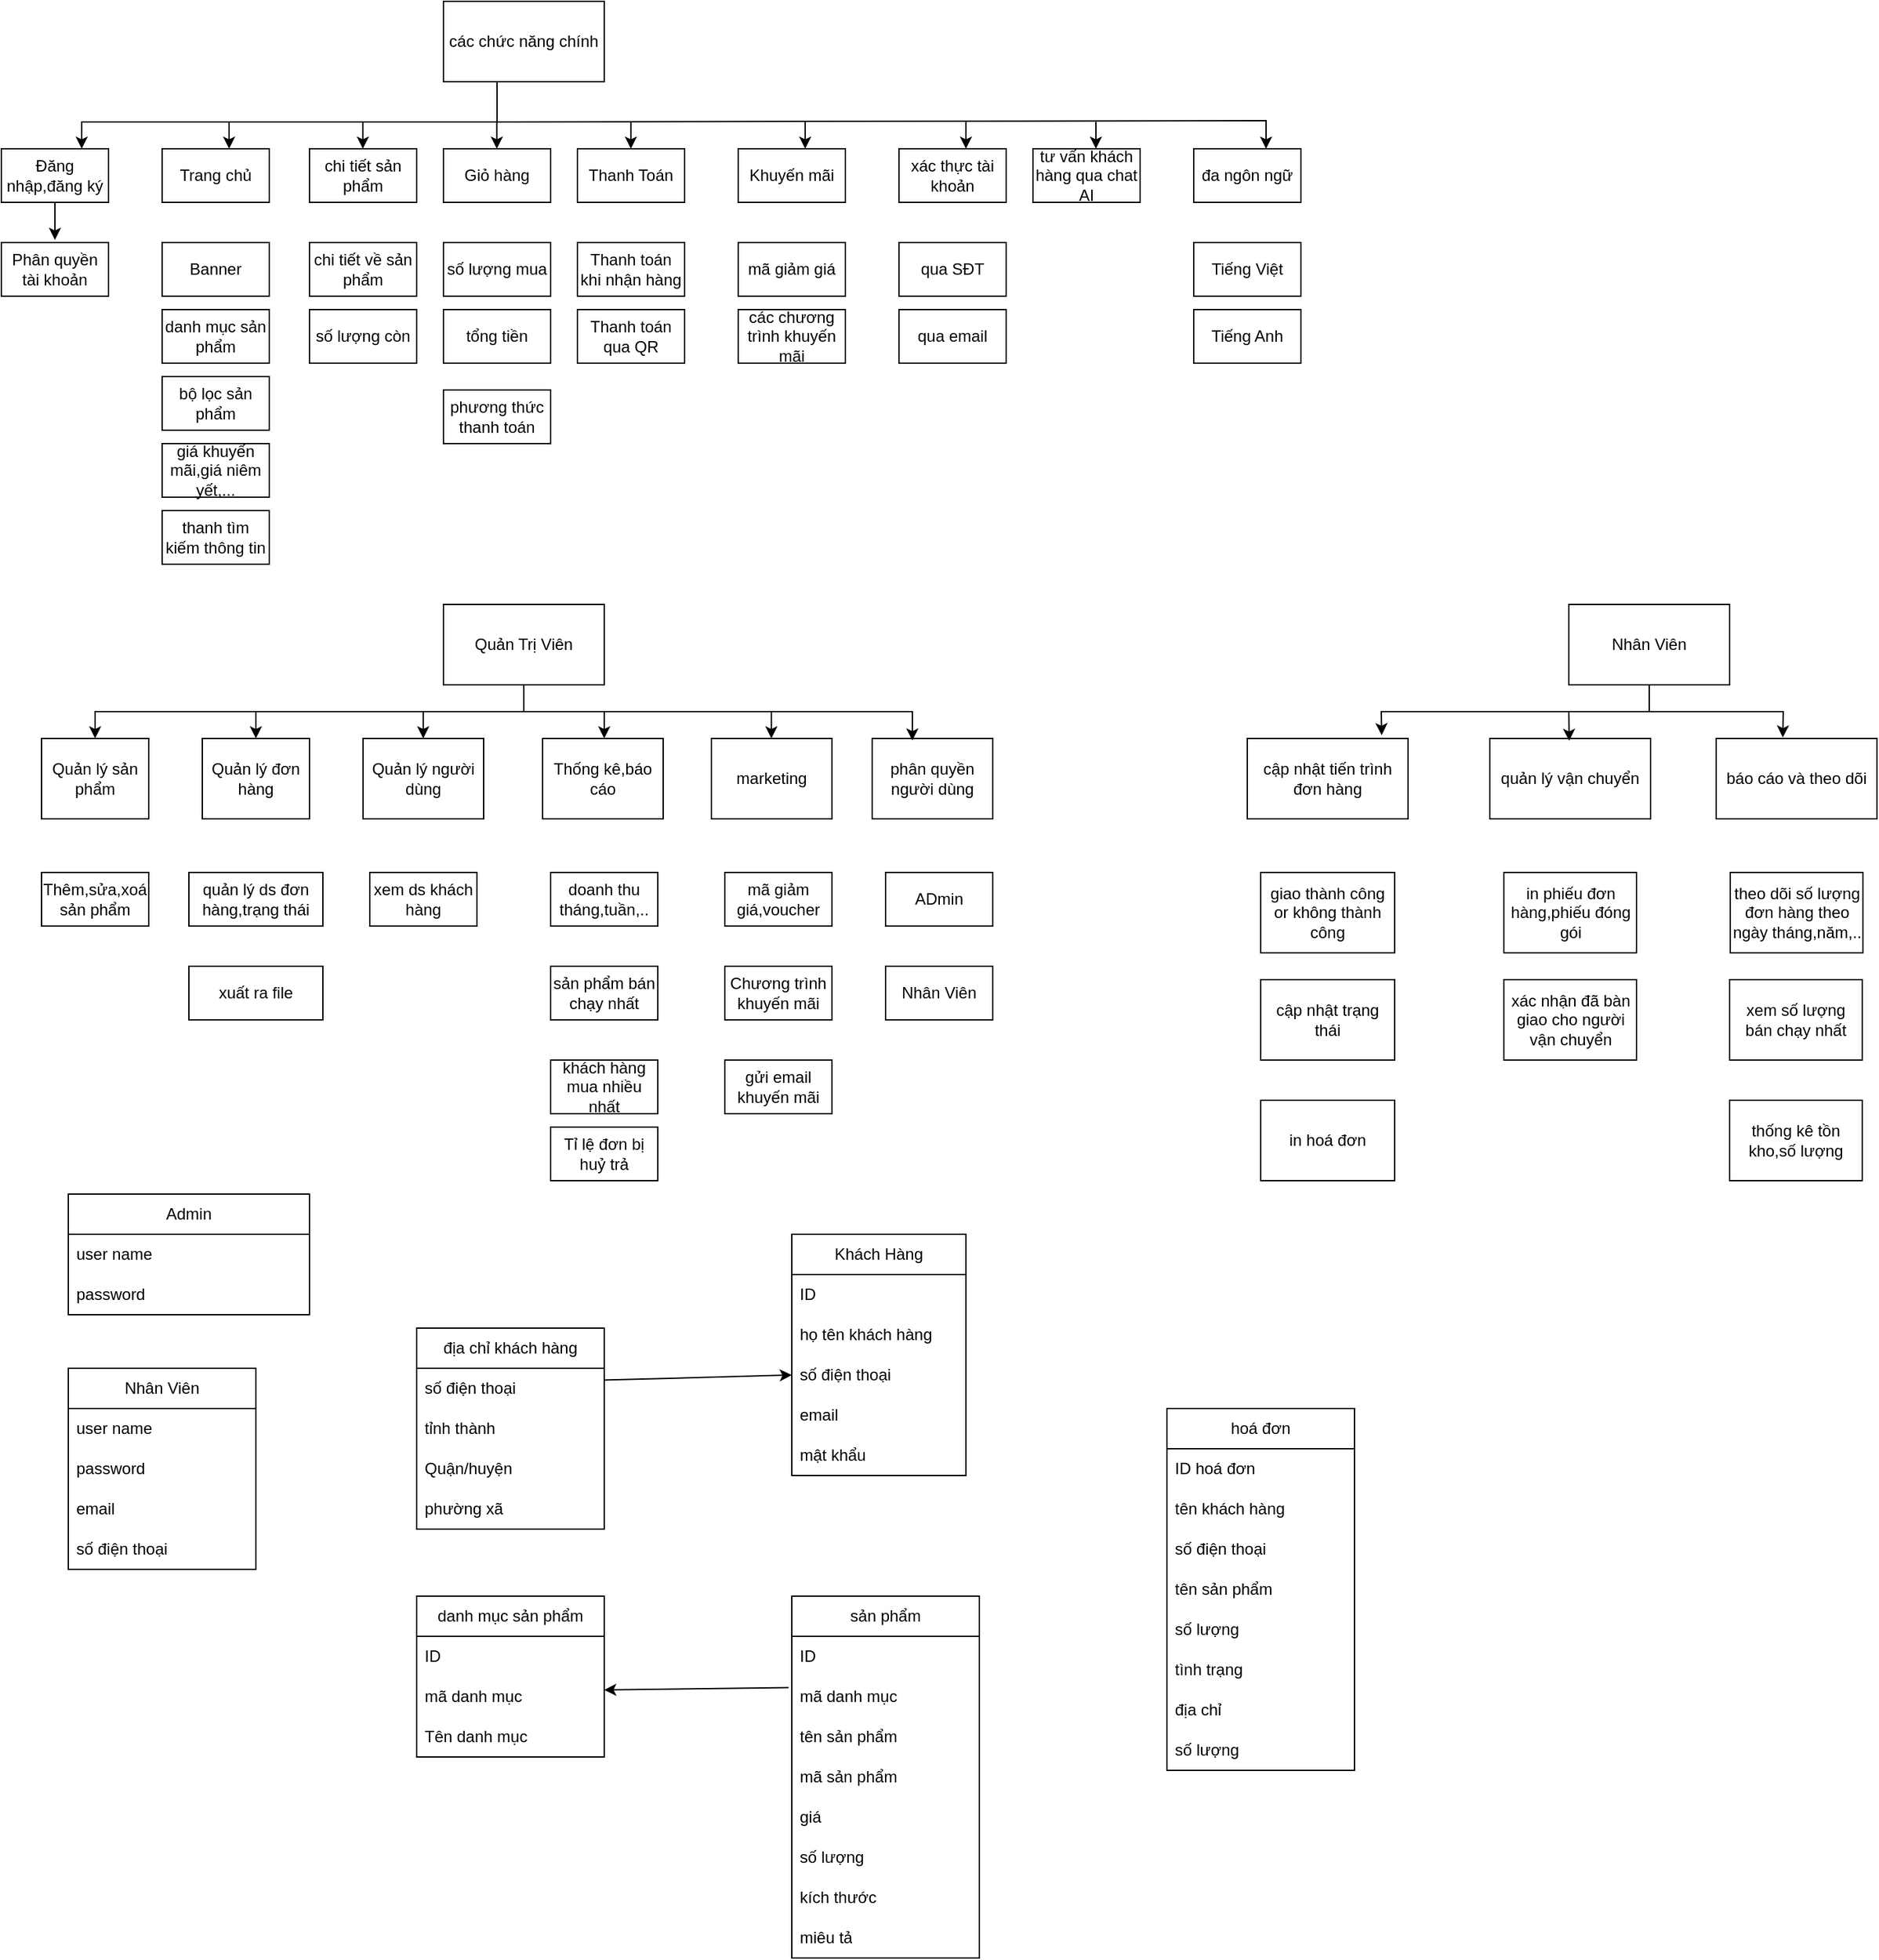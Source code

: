 <mxfile version="26.2.12">
  <diagram name="Trang-1" id="DA8XxobaJN7e4e3qjVVK">
    <mxGraphModel dx="921" dy="497" grid="1" gridSize="10" guides="1" tooltips="1" connect="1" arrows="1" fold="1" page="1" pageScale="1" pageWidth="827" pageHeight="1169" math="0" shadow="0">
      <root>
        <mxCell id="0" />
        <mxCell id="1" parent="0" />
        <mxCell id="ikc5uOmZfoEPTO79Nt4_-1" value="các chức năng chính" style="rounded=0;whiteSpace=wrap;html=1;" parent="1" vertex="1">
          <mxGeometry x="340" y="90" width="120" height="60" as="geometry" />
        </mxCell>
        <mxCell id="ikc5uOmZfoEPTO79Nt4_-2" value="Đăng nhập,đăng ký" style="rounded=0;whiteSpace=wrap;html=1;" parent="1" vertex="1">
          <mxGeometry x="10" y="200" width="80" height="40" as="geometry" />
        </mxCell>
        <mxCell id="ikc5uOmZfoEPTO79Nt4_-3" value="" style="endArrow=classic;html=1;rounded=0;entryX=0.75;entryY=0;entryDx=0;entryDy=0;exitX=0.25;exitY=1;exitDx=0;exitDy=0;" parent="1" target="ikc5uOmZfoEPTO79Nt4_-2" edge="1">
          <mxGeometry width="50" height="50" relative="1" as="geometry">
            <mxPoint x="380" y="150" as="sourcePoint" />
            <mxPoint x="70" y="180" as="targetPoint" />
            <Array as="points">
              <mxPoint x="380" y="180" />
              <mxPoint x="70" y="180" />
            </Array>
          </mxGeometry>
        </mxCell>
        <mxCell id="ikc5uOmZfoEPTO79Nt4_-5" value="Phân quyền tài khoản" style="rounded=0;whiteSpace=wrap;html=1;" parent="1" vertex="1">
          <mxGeometry x="10" y="270" width="80" height="40" as="geometry" />
        </mxCell>
        <mxCell id="ikc5uOmZfoEPTO79Nt4_-6" value="" style="endArrow=classic;html=1;rounded=0;exitX=0.5;exitY=1;exitDx=0;exitDy=0;" parent="1" source="ikc5uOmZfoEPTO79Nt4_-2" edge="1">
          <mxGeometry width="50" height="50" relative="1" as="geometry">
            <mxPoint x="50" y="260" as="sourcePoint" />
            <mxPoint x="50" y="268" as="targetPoint" />
          </mxGeometry>
        </mxCell>
        <mxCell id="ikc5uOmZfoEPTO79Nt4_-7" value="Trang chủ" style="rounded=0;whiteSpace=wrap;html=1;" parent="1" vertex="1">
          <mxGeometry x="130" y="200" width="80" height="40" as="geometry" />
        </mxCell>
        <mxCell id="ikc5uOmZfoEPTO79Nt4_-9" value="" style="endArrow=classic;html=1;rounded=0;exitX=0.5;exitY=1;exitDx=0;exitDy=0;" parent="1" edge="1">
          <mxGeometry width="50" height="50" relative="1" as="geometry">
            <mxPoint x="180" y="180" as="sourcePoint" />
            <mxPoint x="180" y="200" as="targetPoint" />
          </mxGeometry>
        </mxCell>
        <mxCell id="ikc5uOmZfoEPTO79Nt4_-10" value="Banner" style="rounded=0;whiteSpace=wrap;html=1;" parent="1" vertex="1">
          <mxGeometry x="130" y="270" width="80" height="40" as="geometry" />
        </mxCell>
        <mxCell id="ikc5uOmZfoEPTO79Nt4_-11" value="danh mục sản phẩm" style="rounded=0;whiteSpace=wrap;html=1;" parent="1" vertex="1">
          <mxGeometry x="130" y="320" width="80" height="40" as="geometry" />
        </mxCell>
        <mxCell id="ikc5uOmZfoEPTO79Nt4_-12" value="bộ lọc sản phẩm" style="rounded=0;whiteSpace=wrap;html=1;" parent="1" vertex="1">
          <mxGeometry x="130" y="370" width="80" height="40" as="geometry" />
        </mxCell>
        <mxCell id="ikc5uOmZfoEPTO79Nt4_-13" value="thanh tìm kiếm thông tin" style="rounded=0;whiteSpace=wrap;html=1;" parent="1" vertex="1">
          <mxGeometry x="130" y="470" width="80" height="40" as="geometry" />
        </mxCell>
        <mxCell id="ikc5uOmZfoEPTO79Nt4_-14" value="chi tiết sản phẩm" style="rounded=0;whiteSpace=wrap;html=1;" parent="1" vertex="1">
          <mxGeometry x="240" y="200" width="80" height="40" as="geometry" />
        </mxCell>
        <mxCell id="ikc5uOmZfoEPTO79Nt4_-15" value="chi tiết về sản phẩm" style="rounded=0;whiteSpace=wrap;html=1;" parent="1" vertex="1">
          <mxGeometry x="240" y="270" width="80" height="40" as="geometry" />
        </mxCell>
        <mxCell id="ikc5uOmZfoEPTO79Nt4_-16" value="giá khuyến mãi,giá niêm yết,..." style="rounded=0;whiteSpace=wrap;html=1;" parent="1" vertex="1">
          <mxGeometry x="130" y="420" width="80" height="40" as="geometry" />
        </mxCell>
        <mxCell id="ikc5uOmZfoEPTO79Nt4_-17" value="số lượng còn" style="rounded=0;whiteSpace=wrap;html=1;" parent="1" vertex="1">
          <mxGeometry x="240" y="320" width="80" height="40" as="geometry" />
        </mxCell>
        <mxCell id="ikc5uOmZfoEPTO79Nt4_-19" value="Thanh Toán" style="rounded=0;whiteSpace=wrap;html=1;" parent="1" vertex="1">
          <mxGeometry x="440" y="200" width="80" height="40" as="geometry" />
        </mxCell>
        <mxCell id="ikc5uOmZfoEPTO79Nt4_-20" value="Thanh toán khi nhận hàng" style="rounded=0;whiteSpace=wrap;html=1;" parent="1" vertex="1">
          <mxGeometry x="440" y="270" width="80" height="40" as="geometry" />
        </mxCell>
        <mxCell id="ikc5uOmZfoEPTO79Nt4_-21" value="Thanh toán qua QR" style="rounded=0;whiteSpace=wrap;html=1;" parent="1" vertex="1">
          <mxGeometry x="440" y="320" width="80" height="40" as="geometry" />
        </mxCell>
        <mxCell id="ikc5uOmZfoEPTO79Nt4_-22" value="Giỏ hàng" style="rounded=0;whiteSpace=wrap;html=1;" parent="1" vertex="1">
          <mxGeometry x="340" y="200" width="80" height="40" as="geometry" />
        </mxCell>
        <mxCell id="ikc5uOmZfoEPTO79Nt4_-23" value="số lượng mua" style="rounded=0;whiteSpace=wrap;html=1;" parent="1" vertex="1">
          <mxGeometry x="340" y="270" width="80" height="40" as="geometry" />
        </mxCell>
        <mxCell id="ikc5uOmZfoEPTO79Nt4_-24" value="tổng tiền" style="rounded=0;whiteSpace=wrap;html=1;" parent="1" vertex="1">
          <mxGeometry x="340" y="320" width="80" height="40" as="geometry" />
        </mxCell>
        <mxCell id="ikc5uOmZfoEPTO79Nt4_-25" value="phương thức thanh toán" style="rounded=0;whiteSpace=wrap;html=1;" parent="1" vertex="1">
          <mxGeometry x="340" y="380" width="80" height="40" as="geometry" />
        </mxCell>
        <mxCell id="ikc5uOmZfoEPTO79Nt4_-26" value="" style="endArrow=classic;html=1;rounded=0;exitX=0.5;exitY=1;exitDx=0;exitDy=0;" parent="1" edge="1">
          <mxGeometry width="50" height="50" relative="1" as="geometry">
            <mxPoint x="279.83" y="180" as="sourcePoint" />
            <mxPoint x="279.83" y="200" as="targetPoint" />
          </mxGeometry>
        </mxCell>
        <mxCell id="ikc5uOmZfoEPTO79Nt4_-27" value="" style="endArrow=classic;html=1;rounded=0;exitX=0.5;exitY=1;exitDx=0;exitDy=0;" parent="1" edge="1">
          <mxGeometry width="50" height="50" relative="1" as="geometry">
            <mxPoint x="379.83" y="180" as="sourcePoint" />
            <mxPoint x="379.83" y="200" as="targetPoint" />
          </mxGeometry>
        </mxCell>
        <mxCell id="ikc5uOmZfoEPTO79Nt4_-28" value="" style="endArrow=classic;html=1;rounded=0;entryX=0.625;entryY=0.025;entryDx=0;entryDy=0;entryPerimeter=0;" parent="1" edge="1">
          <mxGeometry width="50" height="50" relative="1" as="geometry">
            <mxPoint x="380" y="180" as="sourcePoint" />
            <mxPoint x="954" y="200" as="targetPoint" />
            <Array as="points">
              <mxPoint x="954" y="179" />
            </Array>
          </mxGeometry>
        </mxCell>
        <mxCell id="ikc5uOmZfoEPTO79Nt4_-29" value="" style="endArrow=classic;html=1;rounded=0;exitX=0.5;exitY=1;exitDx=0;exitDy=0;" parent="1" edge="1">
          <mxGeometry width="50" height="50" relative="1" as="geometry">
            <mxPoint x="479.9" y="180" as="sourcePoint" />
            <mxPoint x="479.9" y="200" as="targetPoint" />
          </mxGeometry>
        </mxCell>
        <mxCell id="ikc5uOmZfoEPTO79Nt4_-30" value="Khuyến mãi" style="rounded=0;whiteSpace=wrap;html=1;" parent="1" vertex="1">
          <mxGeometry x="560" y="200" width="80" height="40" as="geometry" />
        </mxCell>
        <mxCell id="ikc5uOmZfoEPTO79Nt4_-31" value="mã giảm giá" style="rounded=0;whiteSpace=wrap;html=1;" parent="1" vertex="1">
          <mxGeometry x="560" y="270" width="80" height="40" as="geometry" />
        </mxCell>
        <mxCell id="ikc5uOmZfoEPTO79Nt4_-32" value="các chương trình khuyến mãi" style="rounded=0;whiteSpace=wrap;html=1;" parent="1" vertex="1">
          <mxGeometry x="560" y="320" width="80" height="40" as="geometry" />
        </mxCell>
        <mxCell id="ikc5uOmZfoEPTO79Nt4_-33" value="" style="endArrow=classic;html=1;rounded=0;exitX=0.5;exitY=1;exitDx=0;exitDy=0;" parent="1" edge="1">
          <mxGeometry width="50" height="50" relative="1" as="geometry">
            <mxPoint x="610" y="180" as="sourcePoint" />
            <mxPoint x="610" y="200" as="targetPoint" />
          </mxGeometry>
        </mxCell>
        <mxCell id="ikc5uOmZfoEPTO79Nt4_-34" value="xác thực tài khoản" style="rounded=0;whiteSpace=wrap;html=1;" parent="1" vertex="1">
          <mxGeometry x="680" y="200" width="80" height="40" as="geometry" />
        </mxCell>
        <mxCell id="ikc5uOmZfoEPTO79Nt4_-35" value="tư vấn khách hàng qua chat AI" style="rounded=0;whiteSpace=wrap;html=1;" parent="1" vertex="1">
          <mxGeometry x="780" y="200" width="80" height="40" as="geometry" />
        </mxCell>
        <mxCell id="ikc5uOmZfoEPTO79Nt4_-36" value="" style="endArrow=classic;html=1;rounded=0;exitX=0.5;exitY=1;exitDx=0;exitDy=0;" parent="1" edge="1">
          <mxGeometry width="50" height="50" relative="1" as="geometry">
            <mxPoint x="730" y="180" as="sourcePoint" />
            <mxPoint x="730" y="200" as="targetPoint" />
          </mxGeometry>
        </mxCell>
        <mxCell id="ikc5uOmZfoEPTO79Nt4_-37" value="qua SĐT" style="rounded=0;whiteSpace=wrap;html=1;" parent="1" vertex="1">
          <mxGeometry x="680" y="270" width="80" height="40" as="geometry" />
        </mxCell>
        <mxCell id="ikc5uOmZfoEPTO79Nt4_-38" value="qua email" style="rounded=0;whiteSpace=wrap;html=1;" parent="1" vertex="1">
          <mxGeometry x="680" y="320" width="80" height="40" as="geometry" />
        </mxCell>
        <mxCell id="ikc5uOmZfoEPTO79Nt4_-39" value="Quản Trị Viên" style="rounded=0;whiteSpace=wrap;html=1;" parent="1" vertex="1">
          <mxGeometry x="340" y="540" width="120" height="60" as="geometry" />
        </mxCell>
        <mxCell id="ikc5uOmZfoEPTO79Nt4_-40" value="Quản lý sản phẩm" style="rounded=0;whiteSpace=wrap;html=1;" parent="1" vertex="1">
          <mxGeometry x="40" y="640" width="80" height="60" as="geometry" />
        </mxCell>
        <mxCell id="ikc5uOmZfoEPTO79Nt4_-41" value="Quản lý đơn hàng" style="rounded=0;whiteSpace=wrap;html=1;" parent="1" vertex="1">
          <mxGeometry x="160" y="640" width="80" height="60" as="geometry" />
        </mxCell>
        <mxCell id="ikc5uOmZfoEPTO79Nt4_-42" value="Quản lý người dùng" style="rounded=0;whiteSpace=wrap;html=1;" parent="1" vertex="1">
          <mxGeometry x="280" y="640" width="90" height="60" as="geometry" />
        </mxCell>
        <mxCell id="ikc5uOmZfoEPTO79Nt4_-43" value="Thống kê,báo cáo" style="rounded=0;whiteSpace=wrap;html=1;" parent="1" vertex="1">
          <mxGeometry x="414" y="640" width="90" height="60" as="geometry" />
        </mxCell>
        <mxCell id="ikc5uOmZfoEPTO79Nt4_-44" value="Thêm,sửa,xoá sản phẩm" style="rounded=0;whiteSpace=wrap;html=1;" parent="1" vertex="1">
          <mxGeometry x="40" y="740" width="80" height="40" as="geometry" />
        </mxCell>
        <mxCell id="ikc5uOmZfoEPTO79Nt4_-45" value="quản lý ds đơn hàng,trạng thái" style="rounded=0;whiteSpace=wrap;html=1;" parent="1" vertex="1">
          <mxGeometry x="150" y="740" width="100" height="40" as="geometry" />
        </mxCell>
        <mxCell id="ikc5uOmZfoEPTO79Nt4_-46" value="xuất ra file" style="rounded=0;whiteSpace=wrap;html=1;" parent="1" vertex="1">
          <mxGeometry x="150" y="810" width="100" height="40" as="geometry" />
        </mxCell>
        <mxCell id="ikc5uOmZfoEPTO79Nt4_-47" value="xem ds khách hàng" style="rounded=0;whiteSpace=wrap;html=1;" parent="1" vertex="1">
          <mxGeometry x="285" y="740" width="80" height="40" as="geometry" />
        </mxCell>
        <mxCell id="ikc5uOmZfoEPTO79Nt4_-48" value="gửi email khuyến mãi" style="rounded=0;whiteSpace=wrap;html=1;" parent="1" vertex="1">
          <mxGeometry x="550" y="880" width="80" height="40" as="geometry" />
        </mxCell>
        <mxCell id="ikc5uOmZfoEPTO79Nt4_-49" value="phân quyền người dùng" style="rounded=0;whiteSpace=wrap;html=1;" parent="1" vertex="1">
          <mxGeometry x="660" y="640" width="90" height="60" as="geometry" />
        </mxCell>
        <mxCell id="ikc5uOmZfoEPTO79Nt4_-50" value="doanh thu tháng,tuần,.." style="rounded=0;whiteSpace=wrap;html=1;" parent="1" vertex="1">
          <mxGeometry x="420" y="740" width="80" height="40" as="geometry" />
        </mxCell>
        <mxCell id="ikc5uOmZfoEPTO79Nt4_-51" value="sản phẩm bán chạy nhất" style="rounded=0;whiteSpace=wrap;html=1;" parent="1" vertex="1">
          <mxGeometry x="420" y="810" width="80" height="40" as="geometry" />
        </mxCell>
        <mxCell id="ikc5uOmZfoEPTO79Nt4_-52" value="Tỉ lệ đơn bị huỷ trả" style="rounded=0;whiteSpace=wrap;html=1;" parent="1" vertex="1">
          <mxGeometry x="420" y="930" width="80" height="40" as="geometry" />
        </mxCell>
        <mxCell id="ikc5uOmZfoEPTO79Nt4_-53" value="khách hàng mua nhiều nhất" style="rounded=0;whiteSpace=wrap;html=1;" parent="1" vertex="1">
          <mxGeometry x="420" y="880" width="80" height="40" as="geometry" />
        </mxCell>
        <mxCell id="ikc5uOmZfoEPTO79Nt4_-54" value="marketing" style="rounded=0;whiteSpace=wrap;html=1;" parent="1" vertex="1">
          <mxGeometry x="540" y="640" width="90" height="60" as="geometry" />
        </mxCell>
        <mxCell id="ikc5uOmZfoEPTO79Nt4_-55" value="mã giảm giá,voucher" style="rounded=0;whiteSpace=wrap;html=1;" parent="1" vertex="1">
          <mxGeometry x="550" y="740" width="80" height="40" as="geometry" />
        </mxCell>
        <mxCell id="ikc5uOmZfoEPTO79Nt4_-56" value="đa ngôn ngữ" style="rounded=0;whiteSpace=wrap;html=1;" parent="1" vertex="1">
          <mxGeometry x="900" y="200" width="80" height="40" as="geometry" />
        </mxCell>
        <mxCell id="ikc5uOmZfoEPTO79Nt4_-57" value="" style="endArrow=classic;html=1;rounded=0;exitX=0.5;exitY=1;exitDx=0;exitDy=0;" parent="1" edge="1">
          <mxGeometry width="50" height="50" relative="1" as="geometry">
            <mxPoint x="827" y="180" as="sourcePoint" />
            <mxPoint x="827" y="200" as="targetPoint" />
          </mxGeometry>
        </mxCell>
        <mxCell id="ikc5uOmZfoEPTO79Nt4_-58" value="Tiếng Việt" style="rounded=0;whiteSpace=wrap;html=1;" parent="1" vertex="1">
          <mxGeometry x="900" y="270" width="80" height="40" as="geometry" />
        </mxCell>
        <mxCell id="ikc5uOmZfoEPTO79Nt4_-59" value="Tiếng Anh" style="rounded=0;whiteSpace=wrap;html=1;" parent="1" vertex="1">
          <mxGeometry x="900" y="320" width="80" height="40" as="geometry" />
        </mxCell>
        <mxCell id="ikc5uOmZfoEPTO79Nt4_-60" value="" style="endArrow=classic;html=1;rounded=0;entryX=0.5;entryY=0;entryDx=0;entryDy=0;" parent="1" target="ikc5uOmZfoEPTO79Nt4_-40" edge="1">
          <mxGeometry width="50" height="50" relative="1" as="geometry">
            <mxPoint x="400" y="600" as="sourcePoint" />
            <mxPoint x="80" y="620" as="targetPoint" />
            <Array as="points">
              <mxPoint x="400" y="620" />
              <mxPoint x="80" y="620" />
            </Array>
          </mxGeometry>
        </mxCell>
        <mxCell id="ikc5uOmZfoEPTO79Nt4_-61" value="" style="endArrow=classic;html=1;rounded=0;entryX=0.333;entryY=0.026;entryDx=0;entryDy=0;entryPerimeter=0;" parent="1" target="ikc5uOmZfoEPTO79Nt4_-49" edge="1">
          <mxGeometry width="50" height="50" relative="1" as="geometry">
            <mxPoint x="400" y="620" as="sourcePoint" />
            <mxPoint x="720" y="620" as="targetPoint" />
            <Array as="points">
              <mxPoint x="690" y="620" />
            </Array>
          </mxGeometry>
        </mxCell>
        <mxCell id="ikc5uOmZfoEPTO79Nt4_-62" value="" style="endArrow=classic;html=1;rounded=0;" parent="1" target="ikc5uOmZfoEPTO79Nt4_-41" edge="1">
          <mxGeometry width="50" height="50" relative="1" as="geometry">
            <mxPoint x="200" y="620" as="sourcePoint" />
            <mxPoint x="250" y="570" as="targetPoint" />
          </mxGeometry>
        </mxCell>
        <mxCell id="ikc5uOmZfoEPTO79Nt4_-63" value="" style="endArrow=classic;html=1;rounded=0;" parent="1" edge="1">
          <mxGeometry width="50" height="50" relative="1" as="geometry">
            <mxPoint x="324.89" y="620" as="sourcePoint" />
            <mxPoint x="324.89" y="640" as="targetPoint" />
          </mxGeometry>
        </mxCell>
        <mxCell id="ikc5uOmZfoEPTO79Nt4_-65" value="" style="endArrow=classic;html=1;rounded=0;" parent="1" edge="1">
          <mxGeometry width="50" height="50" relative="1" as="geometry">
            <mxPoint x="460" y="620" as="sourcePoint" />
            <mxPoint x="460" y="640" as="targetPoint" />
          </mxGeometry>
        </mxCell>
        <mxCell id="ikc5uOmZfoEPTO79Nt4_-66" value="" style="endArrow=classic;html=1;rounded=0;" parent="1" edge="1">
          <mxGeometry width="50" height="50" relative="1" as="geometry">
            <mxPoint x="584.76" y="620" as="sourcePoint" />
            <mxPoint x="584.76" y="640" as="targetPoint" />
          </mxGeometry>
        </mxCell>
        <mxCell id="ikc5uOmZfoEPTO79Nt4_-67" value="ADmin" style="rounded=0;whiteSpace=wrap;html=1;" parent="1" vertex="1">
          <mxGeometry x="670" y="740" width="80" height="40" as="geometry" />
        </mxCell>
        <mxCell id="ikc5uOmZfoEPTO79Nt4_-68" value="Nhân Viên" style="rounded=0;whiteSpace=wrap;html=1;" parent="1" vertex="1">
          <mxGeometry x="670" y="810" width="80" height="40" as="geometry" />
        </mxCell>
        <mxCell id="ikc5uOmZfoEPTO79Nt4_-69" value="Chương trình khuyến mãi" style="rounded=0;whiteSpace=wrap;html=1;" parent="1" vertex="1">
          <mxGeometry x="550" y="810" width="80" height="40" as="geometry" />
        </mxCell>
        <mxCell id="ikc5uOmZfoEPTO79Nt4_-71" value="Nhân Viên" style="rounded=0;whiteSpace=wrap;html=1;" parent="1" vertex="1">
          <mxGeometry x="1180" y="540" width="120" height="60" as="geometry" />
        </mxCell>
        <mxCell id="ikc5uOmZfoEPTO79Nt4_-72" value="cập nhật tiến trình đơn hàng" style="rounded=0;whiteSpace=wrap;html=1;" parent="1" vertex="1">
          <mxGeometry x="940" y="640" width="120" height="60" as="geometry" />
        </mxCell>
        <mxCell id="ikc5uOmZfoEPTO79Nt4_-73" value="giao thành công or không thành công" style="rounded=0;whiteSpace=wrap;html=1;" parent="1" vertex="1">
          <mxGeometry x="950" y="740" width="100" height="60" as="geometry" />
        </mxCell>
        <mxCell id="ikc5uOmZfoEPTO79Nt4_-74" value="cập nhật trạng thái" style="rounded=0;whiteSpace=wrap;html=1;" parent="1" vertex="1">
          <mxGeometry x="950" y="820" width="100" height="60" as="geometry" />
        </mxCell>
        <mxCell id="ikc5uOmZfoEPTO79Nt4_-75" value="in hoá đơn" style="rounded=0;whiteSpace=wrap;html=1;" parent="1" vertex="1">
          <mxGeometry x="950" y="910" width="100" height="60" as="geometry" />
        </mxCell>
        <mxCell id="ikc5uOmZfoEPTO79Nt4_-76" value="quản lý vận chuyển" style="rounded=0;whiteSpace=wrap;html=1;" parent="1" vertex="1">
          <mxGeometry x="1121" y="640" width="120" height="60" as="geometry" />
        </mxCell>
        <mxCell id="ikc5uOmZfoEPTO79Nt4_-77" value="in phiếu đơn hàng,phiếu đóng gói" style="rounded=0;whiteSpace=wrap;html=1;" parent="1" vertex="1">
          <mxGeometry x="1131.5" y="740" width="99" height="60" as="geometry" />
        </mxCell>
        <mxCell id="ikc5uOmZfoEPTO79Nt4_-78" value="xác nhận đã bàn giao cho người vận chuyển" style="rounded=0;whiteSpace=wrap;html=1;" parent="1" vertex="1">
          <mxGeometry x="1131.5" y="820" width="99" height="60" as="geometry" />
        </mxCell>
        <mxCell id="ikc5uOmZfoEPTO79Nt4_-79" value="báo cáo và theo dõi" style="rounded=0;whiteSpace=wrap;html=1;" parent="1" vertex="1">
          <mxGeometry x="1290" y="640" width="120" height="60" as="geometry" />
        </mxCell>
        <mxCell id="ikc5uOmZfoEPTO79Nt4_-80" value="theo dõi số lượng đơn hàng theo ngày tháng,năm,.." style="rounded=0;whiteSpace=wrap;html=1;" parent="1" vertex="1">
          <mxGeometry x="1300.5" y="740" width="99" height="60" as="geometry" />
        </mxCell>
        <mxCell id="ikc5uOmZfoEPTO79Nt4_-81" value="xem số lượng bán chạy nhất" style="rounded=0;whiteSpace=wrap;html=1;" parent="1" vertex="1">
          <mxGeometry x="1300" y="820" width="99" height="60" as="geometry" />
        </mxCell>
        <mxCell id="ikc5uOmZfoEPTO79Nt4_-82" value="thống kê tồn kho,số lượng" style="rounded=0;whiteSpace=wrap;html=1;" parent="1" vertex="1">
          <mxGeometry x="1300" y="910" width="99" height="60" as="geometry" />
        </mxCell>
        <mxCell id="ikc5uOmZfoEPTO79Nt4_-83" value="" style="endArrow=classic;html=1;rounded=0;entryX=0.414;entryY=-0.012;entryDx=0;entryDy=0;entryPerimeter=0;" parent="1" target="ikc5uOmZfoEPTO79Nt4_-79" edge="1">
          <mxGeometry width="50" height="50" relative="1" as="geometry">
            <mxPoint x="1240" y="600" as="sourcePoint" />
            <mxPoint x="1360" y="620" as="targetPoint" />
            <Array as="points">
              <mxPoint x="1240" y="620" />
              <mxPoint x="1340" y="620" />
            </Array>
          </mxGeometry>
        </mxCell>
        <mxCell id="ikc5uOmZfoEPTO79Nt4_-84" value="" style="endArrow=classic;html=1;rounded=0;entryX=0.836;entryY=-0.04;entryDx=0;entryDy=0;entryPerimeter=0;" parent="1" target="ikc5uOmZfoEPTO79Nt4_-72" edge="1">
          <mxGeometry width="50" height="50" relative="1" as="geometry">
            <mxPoint x="1240" y="620" as="sourcePoint" />
            <mxPoint x="1090" y="570" as="targetPoint" />
            <Array as="points">
              <mxPoint x="1040" y="620" />
            </Array>
          </mxGeometry>
        </mxCell>
        <mxCell id="ikc5uOmZfoEPTO79Nt4_-85" value="" style="endArrow=classic;html=1;rounded=0;entryX=0.494;entryY=0.03;entryDx=0;entryDy=0;entryPerimeter=0;" parent="1" target="ikc5uOmZfoEPTO79Nt4_-76" edge="1">
          <mxGeometry width="50" height="50" relative="1" as="geometry">
            <mxPoint x="1180" y="620" as="sourcePoint" />
            <mxPoint x="1230" y="570" as="targetPoint" />
          </mxGeometry>
        </mxCell>
        <mxCell id="W02pxW-qAXMvUbgBjjta-2" value="Admin" style="swimlane;fontStyle=0;childLayout=stackLayout;horizontal=1;startSize=30;horizontalStack=0;resizeParent=1;resizeParentMax=0;resizeLast=0;collapsible=1;marginBottom=0;whiteSpace=wrap;html=1;" vertex="1" parent="1">
          <mxGeometry x="60" y="980" width="180" height="90" as="geometry" />
        </mxCell>
        <mxCell id="W02pxW-qAXMvUbgBjjta-3" value="user name" style="text;strokeColor=none;fillColor=none;align=left;verticalAlign=middle;spacingLeft=4;spacingRight=4;overflow=hidden;points=[[0,0.5],[1,0.5]];portConstraint=eastwest;rotatable=0;whiteSpace=wrap;html=1;" vertex="1" parent="W02pxW-qAXMvUbgBjjta-2">
          <mxGeometry y="30" width="180" height="30" as="geometry" />
        </mxCell>
        <mxCell id="W02pxW-qAXMvUbgBjjta-4" value="password" style="text;strokeColor=none;fillColor=none;align=left;verticalAlign=middle;spacingLeft=4;spacingRight=4;overflow=hidden;points=[[0,0.5],[1,0.5]];portConstraint=eastwest;rotatable=0;whiteSpace=wrap;html=1;" vertex="1" parent="W02pxW-qAXMvUbgBjjta-2">
          <mxGeometry y="60" width="180" height="30" as="geometry" />
        </mxCell>
        <mxCell id="W02pxW-qAXMvUbgBjjta-6" value="Nhân Viên" style="swimlane;fontStyle=0;childLayout=stackLayout;horizontal=1;startSize=30;horizontalStack=0;resizeParent=1;resizeParentMax=0;resizeLast=0;collapsible=1;marginBottom=0;whiteSpace=wrap;html=1;" vertex="1" parent="1">
          <mxGeometry x="60" y="1110" width="140" height="150" as="geometry" />
        </mxCell>
        <mxCell id="W02pxW-qAXMvUbgBjjta-7" value="user name" style="text;strokeColor=none;fillColor=none;align=left;verticalAlign=middle;spacingLeft=4;spacingRight=4;overflow=hidden;points=[[0,0.5],[1,0.5]];portConstraint=eastwest;rotatable=0;whiteSpace=wrap;html=1;" vertex="1" parent="W02pxW-qAXMvUbgBjjta-6">
          <mxGeometry y="30" width="140" height="30" as="geometry" />
        </mxCell>
        <mxCell id="W02pxW-qAXMvUbgBjjta-8" value="password" style="text;strokeColor=none;fillColor=none;align=left;verticalAlign=middle;spacingLeft=4;spacingRight=4;overflow=hidden;points=[[0,0.5],[1,0.5]];portConstraint=eastwest;rotatable=0;whiteSpace=wrap;html=1;" vertex="1" parent="W02pxW-qAXMvUbgBjjta-6">
          <mxGeometry y="60" width="140" height="30" as="geometry" />
        </mxCell>
        <mxCell id="W02pxW-qAXMvUbgBjjta-13" value="email" style="text;strokeColor=none;fillColor=none;align=left;verticalAlign=middle;spacingLeft=4;spacingRight=4;overflow=hidden;points=[[0,0.5],[1,0.5]];portConstraint=eastwest;rotatable=0;whiteSpace=wrap;html=1;" vertex="1" parent="W02pxW-qAXMvUbgBjjta-6">
          <mxGeometry y="90" width="140" height="30" as="geometry" />
        </mxCell>
        <mxCell id="W02pxW-qAXMvUbgBjjta-9" value="số điện thoại" style="text;strokeColor=none;fillColor=none;align=left;verticalAlign=middle;spacingLeft=4;spacingRight=4;overflow=hidden;points=[[0,0.5],[1,0.5]];portConstraint=eastwest;rotatable=0;whiteSpace=wrap;html=1;" vertex="1" parent="W02pxW-qAXMvUbgBjjta-6">
          <mxGeometry y="120" width="140" height="30" as="geometry" />
        </mxCell>
        <mxCell id="W02pxW-qAXMvUbgBjjta-10" value="Khách Hàng" style="swimlane;fontStyle=0;childLayout=stackLayout;horizontal=1;startSize=30;horizontalStack=0;resizeParent=1;resizeParentMax=0;resizeLast=0;collapsible=1;marginBottom=0;whiteSpace=wrap;html=1;" vertex="1" parent="1">
          <mxGeometry x="600" y="1010" width="130" height="180" as="geometry" />
        </mxCell>
        <mxCell id="W02pxW-qAXMvUbgBjjta-11" value="ID" style="text;strokeColor=none;fillColor=none;align=left;verticalAlign=middle;spacingLeft=4;spacingRight=4;overflow=hidden;points=[[0,0.5],[1,0.5]];portConstraint=eastwest;rotatable=0;whiteSpace=wrap;html=1;" vertex="1" parent="W02pxW-qAXMvUbgBjjta-10">
          <mxGeometry y="30" width="130" height="30" as="geometry" />
        </mxCell>
        <mxCell id="W02pxW-qAXMvUbgBjjta-12" value="họ tên khách hàng" style="text;strokeColor=none;fillColor=none;align=left;verticalAlign=middle;spacingLeft=4;spacingRight=4;overflow=hidden;points=[[0,0.5],[1,0.5]];portConstraint=eastwest;rotatable=0;whiteSpace=wrap;html=1;" vertex="1" parent="W02pxW-qAXMvUbgBjjta-10">
          <mxGeometry y="60" width="130" height="30" as="geometry" />
        </mxCell>
        <mxCell id="W02pxW-qAXMvUbgBjjta-17" value="số điện thoại" style="text;strokeColor=none;fillColor=none;align=left;verticalAlign=middle;spacingLeft=4;spacingRight=4;overflow=hidden;points=[[0,0.5],[1,0.5]];portConstraint=eastwest;rotatable=0;whiteSpace=wrap;html=1;" vertex="1" parent="W02pxW-qAXMvUbgBjjta-10">
          <mxGeometry y="90" width="130" height="30" as="geometry" />
        </mxCell>
        <mxCell id="W02pxW-qAXMvUbgBjjta-16" value="email" style="text;strokeColor=none;fillColor=none;align=left;verticalAlign=middle;spacingLeft=4;spacingRight=4;overflow=hidden;points=[[0,0.5],[1,0.5]];portConstraint=eastwest;rotatable=0;whiteSpace=wrap;html=1;" vertex="1" parent="W02pxW-qAXMvUbgBjjta-10">
          <mxGeometry y="120" width="130" height="30" as="geometry" />
        </mxCell>
        <mxCell id="W02pxW-qAXMvUbgBjjta-15" value="mật khẩu" style="text;strokeColor=none;fillColor=none;align=left;verticalAlign=middle;spacingLeft=4;spacingRight=4;overflow=hidden;points=[[0,0.5],[1,0.5]];portConstraint=eastwest;rotatable=0;whiteSpace=wrap;html=1;" vertex="1" parent="W02pxW-qAXMvUbgBjjta-10">
          <mxGeometry y="150" width="130" height="30" as="geometry" />
        </mxCell>
        <mxCell id="W02pxW-qAXMvUbgBjjta-18" value="địa chỉ khách hàng" style="swimlane;fontStyle=0;childLayout=stackLayout;horizontal=1;startSize=30;horizontalStack=0;resizeParent=1;resizeParentMax=0;resizeLast=0;collapsible=1;marginBottom=0;whiteSpace=wrap;html=1;" vertex="1" parent="1">
          <mxGeometry x="320" y="1080" width="140" height="150" as="geometry" />
        </mxCell>
        <mxCell id="W02pxW-qAXMvUbgBjjta-19" value="số điện thoại" style="text;strokeColor=none;fillColor=none;align=left;verticalAlign=middle;spacingLeft=4;spacingRight=4;overflow=hidden;points=[[0,0.5],[1,0.5]];portConstraint=eastwest;rotatable=0;whiteSpace=wrap;html=1;" vertex="1" parent="W02pxW-qAXMvUbgBjjta-18">
          <mxGeometry y="30" width="140" height="30" as="geometry" />
        </mxCell>
        <mxCell id="W02pxW-qAXMvUbgBjjta-20" value="tỉnh thành" style="text;strokeColor=none;fillColor=none;align=left;verticalAlign=middle;spacingLeft=4;spacingRight=4;overflow=hidden;points=[[0,0.5],[1,0.5]];portConstraint=eastwest;rotatable=0;whiteSpace=wrap;html=1;" vertex="1" parent="W02pxW-qAXMvUbgBjjta-18">
          <mxGeometry y="60" width="140" height="30" as="geometry" />
        </mxCell>
        <mxCell id="W02pxW-qAXMvUbgBjjta-22" value="Quận/huyện" style="text;strokeColor=none;fillColor=none;align=left;verticalAlign=middle;spacingLeft=4;spacingRight=4;overflow=hidden;points=[[0,0.5],[1,0.5]];portConstraint=eastwest;rotatable=0;whiteSpace=wrap;html=1;" vertex="1" parent="W02pxW-qAXMvUbgBjjta-18">
          <mxGeometry y="90" width="140" height="30" as="geometry" />
        </mxCell>
        <mxCell id="W02pxW-qAXMvUbgBjjta-21" value="phường xã" style="text;strokeColor=none;fillColor=none;align=left;verticalAlign=middle;spacingLeft=4;spacingRight=4;overflow=hidden;points=[[0,0.5],[1,0.5]];portConstraint=eastwest;rotatable=0;whiteSpace=wrap;html=1;" vertex="1" parent="W02pxW-qAXMvUbgBjjta-18">
          <mxGeometry y="120" width="140" height="30" as="geometry" />
        </mxCell>
        <mxCell id="W02pxW-qAXMvUbgBjjta-23" value="" style="endArrow=classic;html=1;rounded=0;exitX=0.997;exitY=0.292;exitDx=0;exitDy=0;exitPerimeter=0;entryX=0;entryY=0.5;entryDx=0;entryDy=0;" edge="1" parent="1" source="W02pxW-qAXMvUbgBjjta-19" target="W02pxW-qAXMvUbgBjjta-17">
          <mxGeometry width="50" height="50" relative="1" as="geometry">
            <mxPoint x="550" y="1160" as="sourcePoint" />
            <mxPoint x="600" y="1110" as="targetPoint" />
          </mxGeometry>
        </mxCell>
        <mxCell id="W02pxW-qAXMvUbgBjjta-24" value="danh mục sản phẩm" style="swimlane;fontStyle=0;childLayout=stackLayout;horizontal=1;startSize=30;horizontalStack=0;resizeParent=1;resizeParentMax=0;resizeLast=0;collapsible=1;marginBottom=0;whiteSpace=wrap;html=1;" vertex="1" parent="1">
          <mxGeometry x="320" y="1280" width="140" height="120" as="geometry" />
        </mxCell>
        <mxCell id="W02pxW-qAXMvUbgBjjta-25" value="ID" style="text;strokeColor=none;fillColor=none;align=left;verticalAlign=middle;spacingLeft=4;spacingRight=4;overflow=hidden;points=[[0,0.5],[1,0.5]];portConstraint=eastwest;rotatable=0;whiteSpace=wrap;html=1;" vertex="1" parent="W02pxW-qAXMvUbgBjjta-24">
          <mxGeometry y="30" width="140" height="30" as="geometry" />
        </mxCell>
        <mxCell id="W02pxW-qAXMvUbgBjjta-35" value="" style="endArrow=classic;html=1;rounded=0;exitX=-0.017;exitY=0.276;exitDx=0;exitDy=0;exitPerimeter=0;" edge="1" parent="W02pxW-qAXMvUbgBjjta-24" source="W02pxW-qAXMvUbgBjjta-34">
          <mxGeometry width="50" height="50" relative="1" as="geometry">
            <mxPoint x="90" y="120" as="sourcePoint" />
            <mxPoint x="140" y="70" as="targetPoint" />
          </mxGeometry>
        </mxCell>
        <mxCell id="W02pxW-qAXMvUbgBjjta-26" value="mã danh mục" style="text;strokeColor=none;fillColor=none;align=left;verticalAlign=middle;spacingLeft=4;spacingRight=4;overflow=hidden;points=[[0,0.5],[1,0.5]];portConstraint=eastwest;rotatable=0;whiteSpace=wrap;html=1;" vertex="1" parent="W02pxW-qAXMvUbgBjjta-24">
          <mxGeometry y="60" width="140" height="30" as="geometry" />
        </mxCell>
        <mxCell id="W02pxW-qAXMvUbgBjjta-27" value="Tên danh mục" style="text;strokeColor=none;fillColor=none;align=left;verticalAlign=middle;spacingLeft=4;spacingRight=4;overflow=hidden;points=[[0,0.5],[1,0.5]];portConstraint=eastwest;rotatable=0;whiteSpace=wrap;html=1;" vertex="1" parent="W02pxW-qAXMvUbgBjjta-24">
          <mxGeometry y="90" width="140" height="30" as="geometry" />
        </mxCell>
        <mxCell id="W02pxW-qAXMvUbgBjjta-28" value="sản phẩm" style="swimlane;fontStyle=0;childLayout=stackLayout;horizontal=1;startSize=30;horizontalStack=0;resizeParent=1;resizeParentMax=0;resizeLast=0;collapsible=1;marginBottom=0;whiteSpace=wrap;html=1;" vertex="1" parent="1">
          <mxGeometry x="600" y="1280" width="140" height="270" as="geometry" />
        </mxCell>
        <mxCell id="W02pxW-qAXMvUbgBjjta-29" value="ID" style="text;strokeColor=none;fillColor=none;align=left;verticalAlign=middle;spacingLeft=4;spacingRight=4;overflow=hidden;points=[[0,0.5],[1,0.5]];portConstraint=eastwest;rotatable=0;whiteSpace=wrap;html=1;" vertex="1" parent="W02pxW-qAXMvUbgBjjta-28">
          <mxGeometry y="30" width="140" height="30" as="geometry" />
        </mxCell>
        <mxCell id="W02pxW-qAXMvUbgBjjta-34" value="mã danh mục" style="text;strokeColor=none;fillColor=none;align=left;verticalAlign=middle;spacingLeft=4;spacingRight=4;overflow=hidden;points=[[0,0.5],[1,0.5]];portConstraint=eastwest;rotatable=0;whiteSpace=wrap;html=1;" vertex="1" parent="W02pxW-qAXMvUbgBjjta-28">
          <mxGeometry y="60" width="140" height="30" as="geometry" />
        </mxCell>
        <mxCell id="W02pxW-qAXMvUbgBjjta-30" value="tên sản phẩm" style="text;strokeColor=none;fillColor=none;align=left;verticalAlign=middle;spacingLeft=4;spacingRight=4;overflow=hidden;points=[[0,0.5],[1,0.5]];portConstraint=eastwest;rotatable=0;whiteSpace=wrap;html=1;" vertex="1" parent="W02pxW-qAXMvUbgBjjta-28">
          <mxGeometry y="90" width="140" height="30" as="geometry" />
        </mxCell>
        <mxCell id="W02pxW-qAXMvUbgBjjta-32" value="mã sản phẩm" style="text;strokeColor=none;fillColor=none;align=left;verticalAlign=middle;spacingLeft=4;spacingRight=4;overflow=hidden;points=[[0,0.5],[1,0.5]];portConstraint=eastwest;rotatable=0;whiteSpace=wrap;html=1;" vertex="1" parent="W02pxW-qAXMvUbgBjjta-28">
          <mxGeometry y="120" width="140" height="30" as="geometry" />
        </mxCell>
        <mxCell id="W02pxW-qAXMvUbgBjjta-31" value="giá" style="text;strokeColor=none;fillColor=none;align=left;verticalAlign=middle;spacingLeft=4;spacingRight=4;overflow=hidden;points=[[0,0.5],[1,0.5]];portConstraint=eastwest;rotatable=0;whiteSpace=wrap;html=1;" vertex="1" parent="W02pxW-qAXMvUbgBjjta-28">
          <mxGeometry y="150" width="140" height="30" as="geometry" />
        </mxCell>
        <mxCell id="W02pxW-qAXMvUbgBjjta-33" value="số lượng" style="text;strokeColor=none;fillColor=none;align=left;verticalAlign=middle;spacingLeft=4;spacingRight=4;overflow=hidden;points=[[0,0.5],[1,0.5]];portConstraint=eastwest;rotatable=0;whiteSpace=wrap;html=1;" vertex="1" parent="W02pxW-qAXMvUbgBjjta-28">
          <mxGeometry y="180" width="140" height="30" as="geometry" />
        </mxCell>
        <mxCell id="W02pxW-qAXMvUbgBjjta-38" value="kích thước" style="text;strokeColor=none;fillColor=none;align=left;verticalAlign=middle;spacingLeft=4;spacingRight=4;overflow=hidden;points=[[0,0.5],[1,0.5]];portConstraint=eastwest;rotatable=0;whiteSpace=wrap;html=1;" vertex="1" parent="W02pxW-qAXMvUbgBjjta-28">
          <mxGeometry y="210" width="140" height="30" as="geometry" />
        </mxCell>
        <mxCell id="W02pxW-qAXMvUbgBjjta-39" value="miêu tả" style="text;strokeColor=none;fillColor=none;align=left;verticalAlign=middle;spacingLeft=4;spacingRight=4;overflow=hidden;points=[[0,0.5],[1,0.5]];portConstraint=eastwest;rotatable=0;whiteSpace=wrap;html=1;" vertex="1" parent="W02pxW-qAXMvUbgBjjta-28">
          <mxGeometry y="240" width="140" height="30" as="geometry" />
        </mxCell>
        <mxCell id="W02pxW-qAXMvUbgBjjta-40" value="hoá đơn" style="swimlane;fontStyle=0;childLayout=stackLayout;horizontal=1;startSize=30;horizontalStack=0;resizeParent=1;resizeParentMax=0;resizeLast=0;collapsible=1;marginBottom=0;whiteSpace=wrap;html=1;" vertex="1" parent="1">
          <mxGeometry x="880" y="1140" width="140" height="270" as="geometry" />
        </mxCell>
        <mxCell id="W02pxW-qAXMvUbgBjjta-41" value="ID hoá đơn" style="text;strokeColor=none;fillColor=none;align=left;verticalAlign=middle;spacingLeft=4;spacingRight=4;overflow=hidden;points=[[0,0.5],[1,0.5]];portConstraint=eastwest;rotatable=0;whiteSpace=wrap;html=1;" vertex="1" parent="W02pxW-qAXMvUbgBjjta-40">
          <mxGeometry y="30" width="140" height="30" as="geometry" />
        </mxCell>
        <mxCell id="W02pxW-qAXMvUbgBjjta-42" value="tên khách hàng" style="text;strokeColor=none;fillColor=none;align=left;verticalAlign=middle;spacingLeft=4;spacingRight=4;overflow=hidden;points=[[0,0.5],[1,0.5]];portConstraint=eastwest;rotatable=0;whiteSpace=wrap;html=1;" vertex="1" parent="W02pxW-qAXMvUbgBjjta-40">
          <mxGeometry y="60" width="140" height="30" as="geometry" />
        </mxCell>
        <mxCell id="W02pxW-qAXMvUbgBjjta-44" value="số điện thoại" style="text;strokeColor=none;fillColor=none;align=left;verticalAlign=middle;spacingLeft=4;spacingRight=4;overflow=hidden;points=[[0,0.5],[1,0.5]];portConstraint=eastwest;rotatable=0;whiteSpace=wrap;html=1;" vertex="1" parent="W02pxW-qAXMvUbgBjjta-40">
          <mxGeometry y="90" width="140" height="30" as="geometry" />
        </mxCell>
        <mxCell id="W02pxW-qAXMvUbgBjjta-45" value="tên sản phẩm" style="text;strokeColor=none;fillColor=none;align=left;verticalAlign=middle;spacingLeft=4;spacingRight=4;overflow=hidden;points=[[0,0.5],[1,0.5]];portConstraint=eastwest;rotatable=0;whiteSpace=wrap;html=1;" vertex="1" parent="W02pxW-qAXMvUbgBjjta-40">
          <mxGeometry y="120" width="140" height="30" as="geometry" />
        </mxCell>
        <mxCell id="W02pxW-qAXMvUbgBjjta-46" value="số lượng" style="text;strokeColor=none;fillColor=none;align=left;verticalAlign=middle;spacingLeft=4;spacingRight=4;overflow=hidden;points=[[0,0.5],[1,0.5]];portConstraint=eastwest;rotatable=0;whiteSpace=wrap;html=1;" vertex="1" parent="W02pxW-qAXMvUbgBjjta-40">
          <mxGeometry y="150" width="140" height="30" as="geometry" />
        </mxCell>
        <mxCell id="W02pxW-qAXMvUbgBjjta-43" value="tình trạng" style="text;strokeColor=none;fillColor=none;align=left;verticalAlign=middle;spacingLeft=4;spacingRight=4;overflow=hidden;points=[[0,0.5],[1,0.5]];portConstraint=eastwest;rotatable=0;whiteSpace=wrap;html=1;" vertex="1" parent="W02pxW-qAXMvUbgBjjta-40">
          <mxGeometry y="180" width="140" height="30" as="geometry" />
        </mxCell>
        <mxCell id="W02pxW-qAXMvUbgBjjta-48" value="địa chỉ" style="text;strokeColor=none;fillColor=none;align=left;verticalAlign=middle;spacingLeft=4;spacingRight=4;overflow=hidden;points=[[0,0.5],[1,0.5]];portConstraint=eastwest;rotatable=0;whiteSpace=wrap;html=1;" vertex="1" parent="W02pxW-qAXMvUbgBjjta-40">
          <mxGeometry y="210" width="140" height="30" as="geometry" />
        </mxCell>
        <mxCell id="W02pxW-qAXMvUbgBjjta-47" value="số lượng" style="text;strokeColor=none;fillColor=none;align=left;verticalAlign=middle;spacingLeft=4;spacingRight=4;overflow=hidden;points=[[0,0.5],[1,0.5]];portConstraint=eastwest;rotatable=0;whiteSpace=wrap;html=1;" vertex="1" parent="W02pxW-qAXMvUbgBjjta-40">
          <mxGeometry y="240" width="140" height="30" as="geometry" />
        </mxCell>
      </root>
    </mxGraphModel>
  </diagram>
</mxfile>
